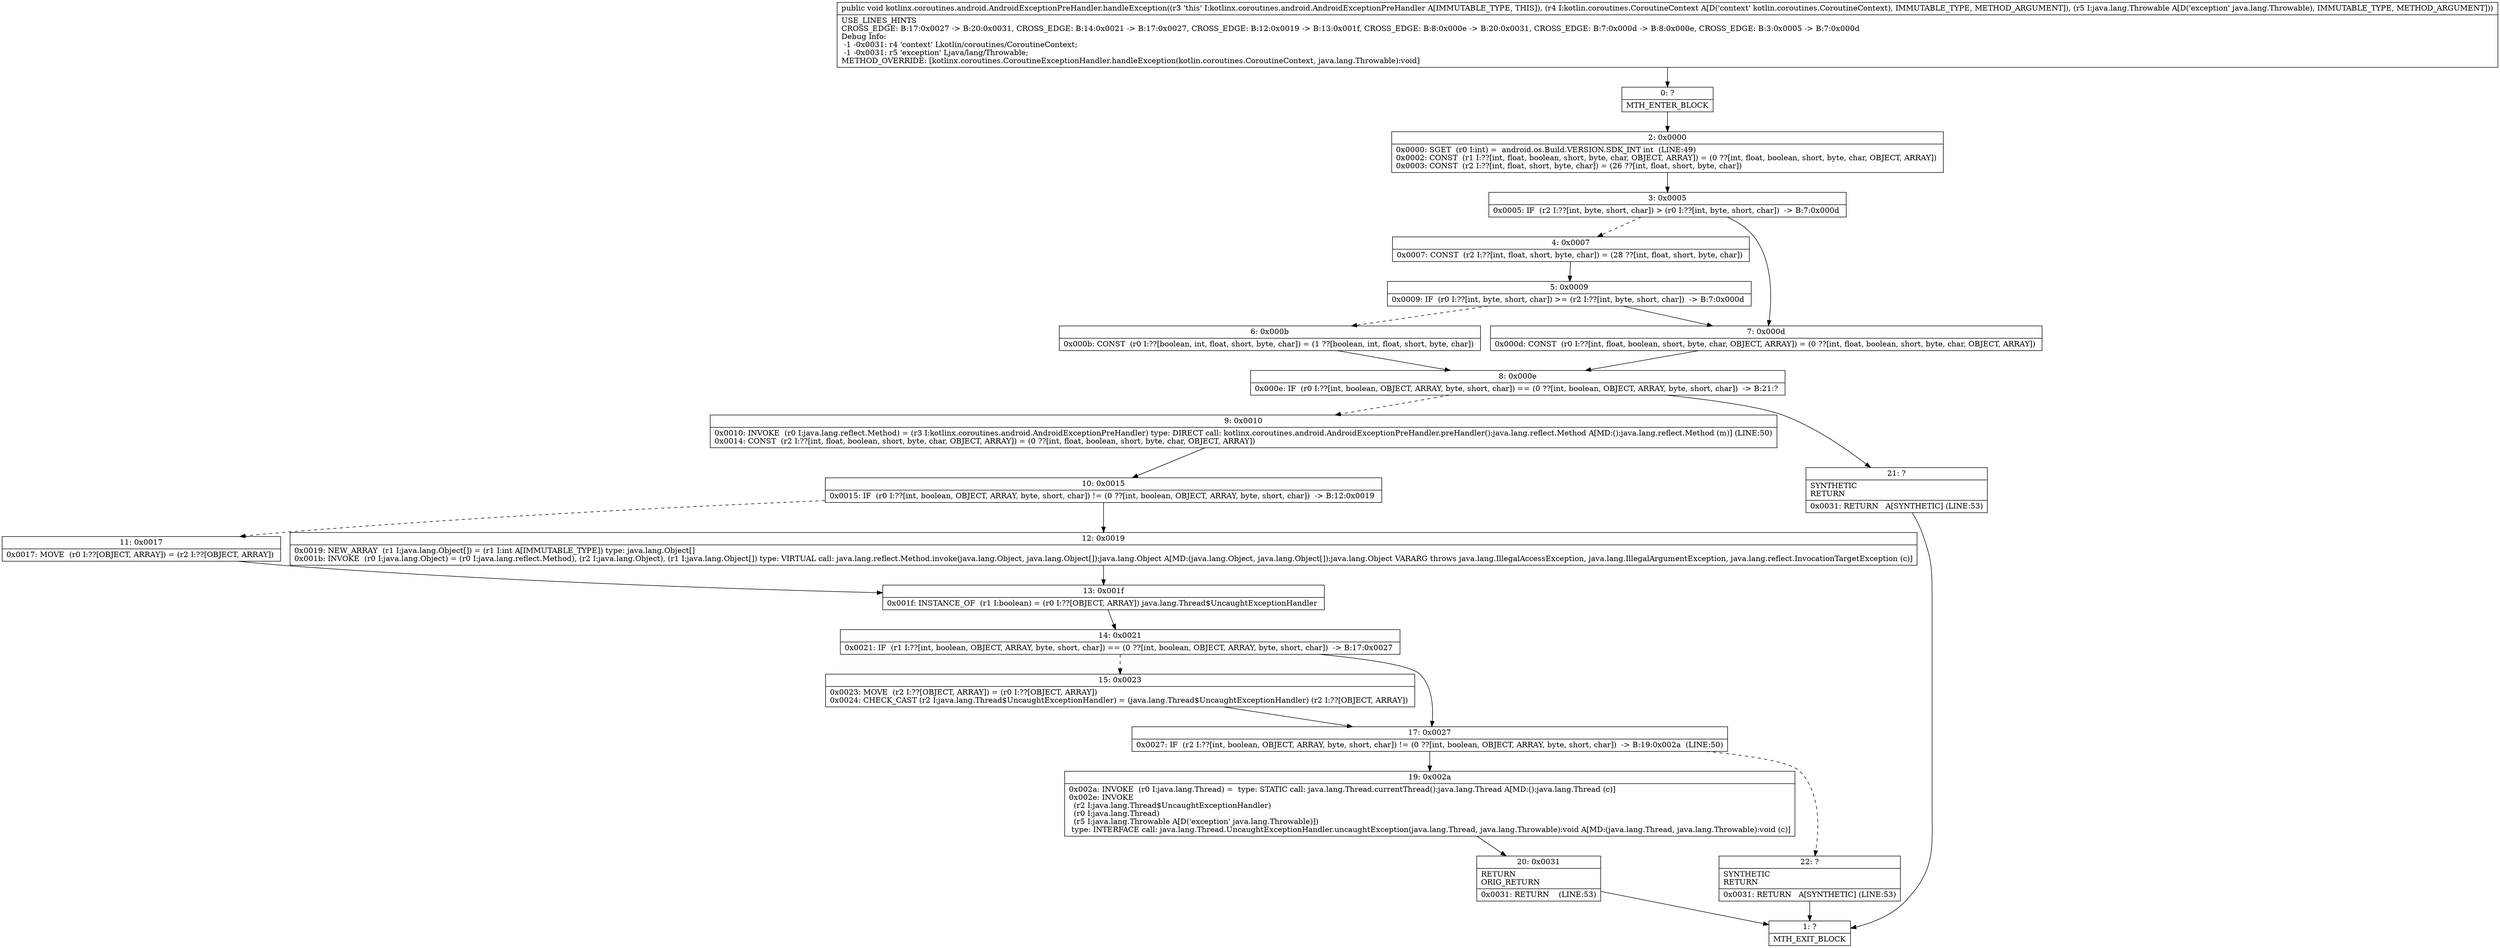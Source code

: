 digraph "CFG forkotlinx.coroutines.android.AndroidExceptionPreHandler.handleException(Lkotlin\/coroutines\/CoroutineContext;Ljava\/lang\/Throwable;)V" {
Node_0 [shape=record,label="{0\:\ ?|MTH_ENTER_BLOCK\l}"];
Node_2 [shape=record,label="{2\:\ 0x0000|0x0000: SGET  (r0 I:int) =  android.os.Build.VERSION.SDK_INT int  (LINE:49)\l0x0002: CONST  (r1 I:??[int, float, boolean, short, byte, char, OBJECT, ARRAY]) = (0 ??[int, float, boolean, short, byte, char, OBJECT, ARRAY]) \l0x0003: CONST  (r2 I:??[int, float, short, byte, char]) = (26 ??[int, float, short, byte, char]) \l}"];
Node_3 [shape=record,label="{3\:\ 0x0005|0x0005: IF  (r2 I:??[int, byte, short, char]) \> (r0 I:??[int, byte, short, char])  \-\> B:7:0x000d \l}"];
Node_4 [shape=record,label="{4\:\ 0x0007|0x0007: CONST  (r2 I:??[int, float, short, byte, char]) = (28 ??[int, float, short, byte, char]) \l}"];
Node_5 [shape=record,label="{5\:\ 0x0009|0x0009: IF  (r0 I:??[int, byte, short, char]) \>= (r2 I:??[int, byte, short, char])  \-\> B:7:0x000d \l}"];
Node_6 [shape=record,label="{6\:\ 0x000b|0x000b: CONST  (r0 I:??[boolean, int, float, short, byte, char]) = (1 ??[boolean, int, float, short, byte, char]) \l}"];
Node_8 [shape=record,label="{8\:\ 0x000e|0x000e: IF  (r0 I:??[int, boolean, OBJECT, ARRAY, byte, short, char]) == (0 ??[int, boolean, OBJECT, ARRAY, byte, short, char])  \-\> B:21:? \l}"];
Node_9 [shape=record,label="{9\:\ 0x0010|0x0010: INVOKE  (r0 I:java.lang.reflect.Method) = (r3 I:kotlinx.coroutines.android.AndroidExceptionPreHandler) type: DIRECT call: kotlinx.coroutines.android.AndroidExceptionPreHandler.preHandler():java.lang.reflect.Method A[MD:():java.lang.reflect.Method (m)] (LINE:50)\l0x0014: CONST  (r2 I:??[int, float, boolean, short, byte, char, OBJECT, ARRAY]) = (0 ??[int, float, boolean, short, byte, char, OBJECT, ARRAY]) \l}"];
Node_10 [shape=record,label="{10\:\ 0x0015|0x0015: IF  (r0 I:??[int, boolean, OBJECT, ARRAY, byte, short, char]) != (0 ??[int, boolean, OBJECT, ARRAY, byte, short, char])  \-\> B:12:0x0019 \l}"];
Node_11 [shape=record,label="{11\:\ 0x0017|0x0017: MOVE  (r0 I:??[OBJECT, ARRAY]) = (r2 I:??[OBJECT, ARRAY]) \l}"];
Node_13 [shape=record,label="{13\:\ 0x001f|0x001f: INSTANCE_OF  (r1 I:boolean) = (r0 I:??[OBJECT, ARRAY]) java.lang.Thread$UncaughtExceptionHandler \l}"];
Node_14 [shape=record,label="{14\:\ 0x0021|0x0021: IF  (r1 I:??[int, boolean, OBJECT, ARRAY, byte, short, char]) == (0 ??[int, boolean, OBJECT, ARRAY, byte, short, char])  \-\> B:17:0x0027 \l}"];
Node_15 [shape=record,label="{15\:\ 0x0023|0x0023: MOVE  (r2 I:??[OBJECT, ARRAY]) = (r0 I:??[OBJECT, ARRAY]) \l0x0024: CHECK_CAST (r2 I:java.lang.Thread$UncaughtExceptionHandler) = (java.lang.Thread$UncaughtExceptionHandler) (r2 I:??[OBJECT, ARRAY]) \l}"];
Node_17 [shape=record,label="{17\:\ 0x0027|0x0027: IF  (r2 I:??[int, boolean, OBJECT, ARRAY, byte, short, char]) != (0 ??[int, boolean, OBJECT, ARRAY, byte, short, char])  \-\> B:19:0x002a  (LINE:50)\l}"];
Node_19 [shape=record,label="{19\:\ 0x002a|0x002a: INVOKE  (r0 I:java.lang.Thread) =  type: STATIC call: java.lang.Thread.currentThread():java.lang.Thread A[MD:():java.lang.Thread (c)]\l0x002e: INVOKE  \l  (r2 I:java.lang.Thread$UncaughtExceptionHandler)\l  (r0 I:java.lang.Thread)\l  (r5 I:java.lang.Throwable A[D('exception' java.lang.Throwable)])\l type: INTERFACE call: java.lang.Thread.UncaughtExceptionHandler.uncaughtException(java.lang.Thread, java.lang.Throwable):void A[MD:(java.lang.Thread, java.lang.Throwable):void (c)]\l}"];
Node_20 [shape=record,label="{20\:\ 0x0031|RETURN\lORIG_RETURN\l|0x0031: RETURN    (LINE:53)\l}"];
Node_1 [shape=record,label="{1\:\ ?|MTH_EXIT_BLOCK\l}"];
Node_22 [shape=record,label="{22\:\ ?|SYNTHETIC\lRETURN\l|0x0031: RETURN   A[SYNTHETIC] (LINE:53)\l}"];
Node_12 [shape=record,label="{12\:\ 0x0019|0x0019: NEW_ARRAY  (r1 I:java.lang.Object[]) = (r1 I:int A[IMMUTABLE_TYPE]) type: java.lang.Object[] \l0x001b: INVOKE  (r0 I:java.lang.Object) = (r0 I:java.lang.reflect.Method), (r2 I:java.lang.Object), (r1 I:java.lang.Object[]) type: VIRTUAL call: java.lang.reflect.Method.invoke(java.lang.Object, java.lang.Object[]):java.lang.Object A[MD:(java.lang.Object, java.lang.Object[]):java.lang.Object VARARG throws java.lang.IllegalAccessException, java.lang.IllegalArgumentException, java.lang.reflect.InvocationTargetException (c)]\l}"];
Node_21 [shape=record,label="{21\:\ ?|SYNTHETIC\lRETURN\l|0x0031: RETURN   A[SYNTHETIC] (LINE:53)\l}"];
Node_7 [shape=record,label="{7\:\ 0x000d|0x000d: CONST  (r0 I:??[int, float, boolean, short, byte, char, OBJECT, ARRAY]) = (0 ??[int, float, boolean, short, byte, char, OBJECT, ARRAY]) \l}"];
MethodNode[shape=record,label="{public void kotlinx.coroutines.android.AndroidExceptionPreHandler.handleException((r3 'this' I:kotlinx.coroutines.android.AndroidExceptionPreHandler A[IMMUTABLE_TYPE, THIS]), (r4 I:kotlin.coroutines.CoroutineContext A[D('context' kotlin.coroutines.CoroutineContext), IMMUTABLE_TYPE, METHOD_ARGUMENT]), (r5 I:java.lang.Throwable A[D('exception' java.lang.Throwable), IMMUTABLE_TYPE, METHOD_ARGUMENT]))  | USE_LINES_HINTS\lCROSS_EDGE: B:17:0x0027 \-\> B:20:0x0031, CROSS_EDGE: B:14:0x0021 \-\> B:17:0x0027, CROSS_EDGE: B:12:0x0019 \-\> B:13:0x001f, CROSS_EDGE: B:8:0x000e \-\> B:20:0x0031, CROSS_EDGE: B:7:0x000d \-\> B:8:0x000e, CROSS_EDGE: B:3:0x0005 \-\> B:7:0x000d\lDebug Info:\l  \-1 \-0x0031: r4 'context' Lkotlin\/coroutines\/CoroutineContext;\l  \-1 \-0x0031: r5 'exception' Ljava\/lang\/Throwable;\lMETHOD_OVERRIDE: [kotlinx.coroutines.CoroutineExceptionHandler.handleException(kotlin.coroutines.CoroutineContext, java.lang.Throwable):void]\l}"];
MethodNode -> Node_0;Node_0 -> Node_2;
Node_2 -> Node_3;
Node_3 -> Node_4[style=dashed];
Node_3 -> Node_7;
Node_4 -> Node_5;
Node_5 -> Node_6[style=dashed];
Node_5 -> Node_7;
Node_6 -> Node_8;
Node_8 -> Node_9[style=dashed];
Node_8 -> Node_21;
Node_9 -> Node_10;
Node_10 -> Node_11[style=dashed];
Node_10 -> Node_12;
Node_11 -> Node_13;
Node_13 -> Node_14;
Node_14 -> Node_15[style=dashed];
Node_14 -> Node_17;
Node_15 -> Node_17;
Node_17 -> Node_19;
Node_17 -> Node_22[style=dashed];
Node_19 -> Node_20;
Node_20 -> Node_1;
Node_22 -> Node_1;
Node_12 -> Node_13;
Node_21 -> Node_1;
Node_7 -> Node_8;
}

